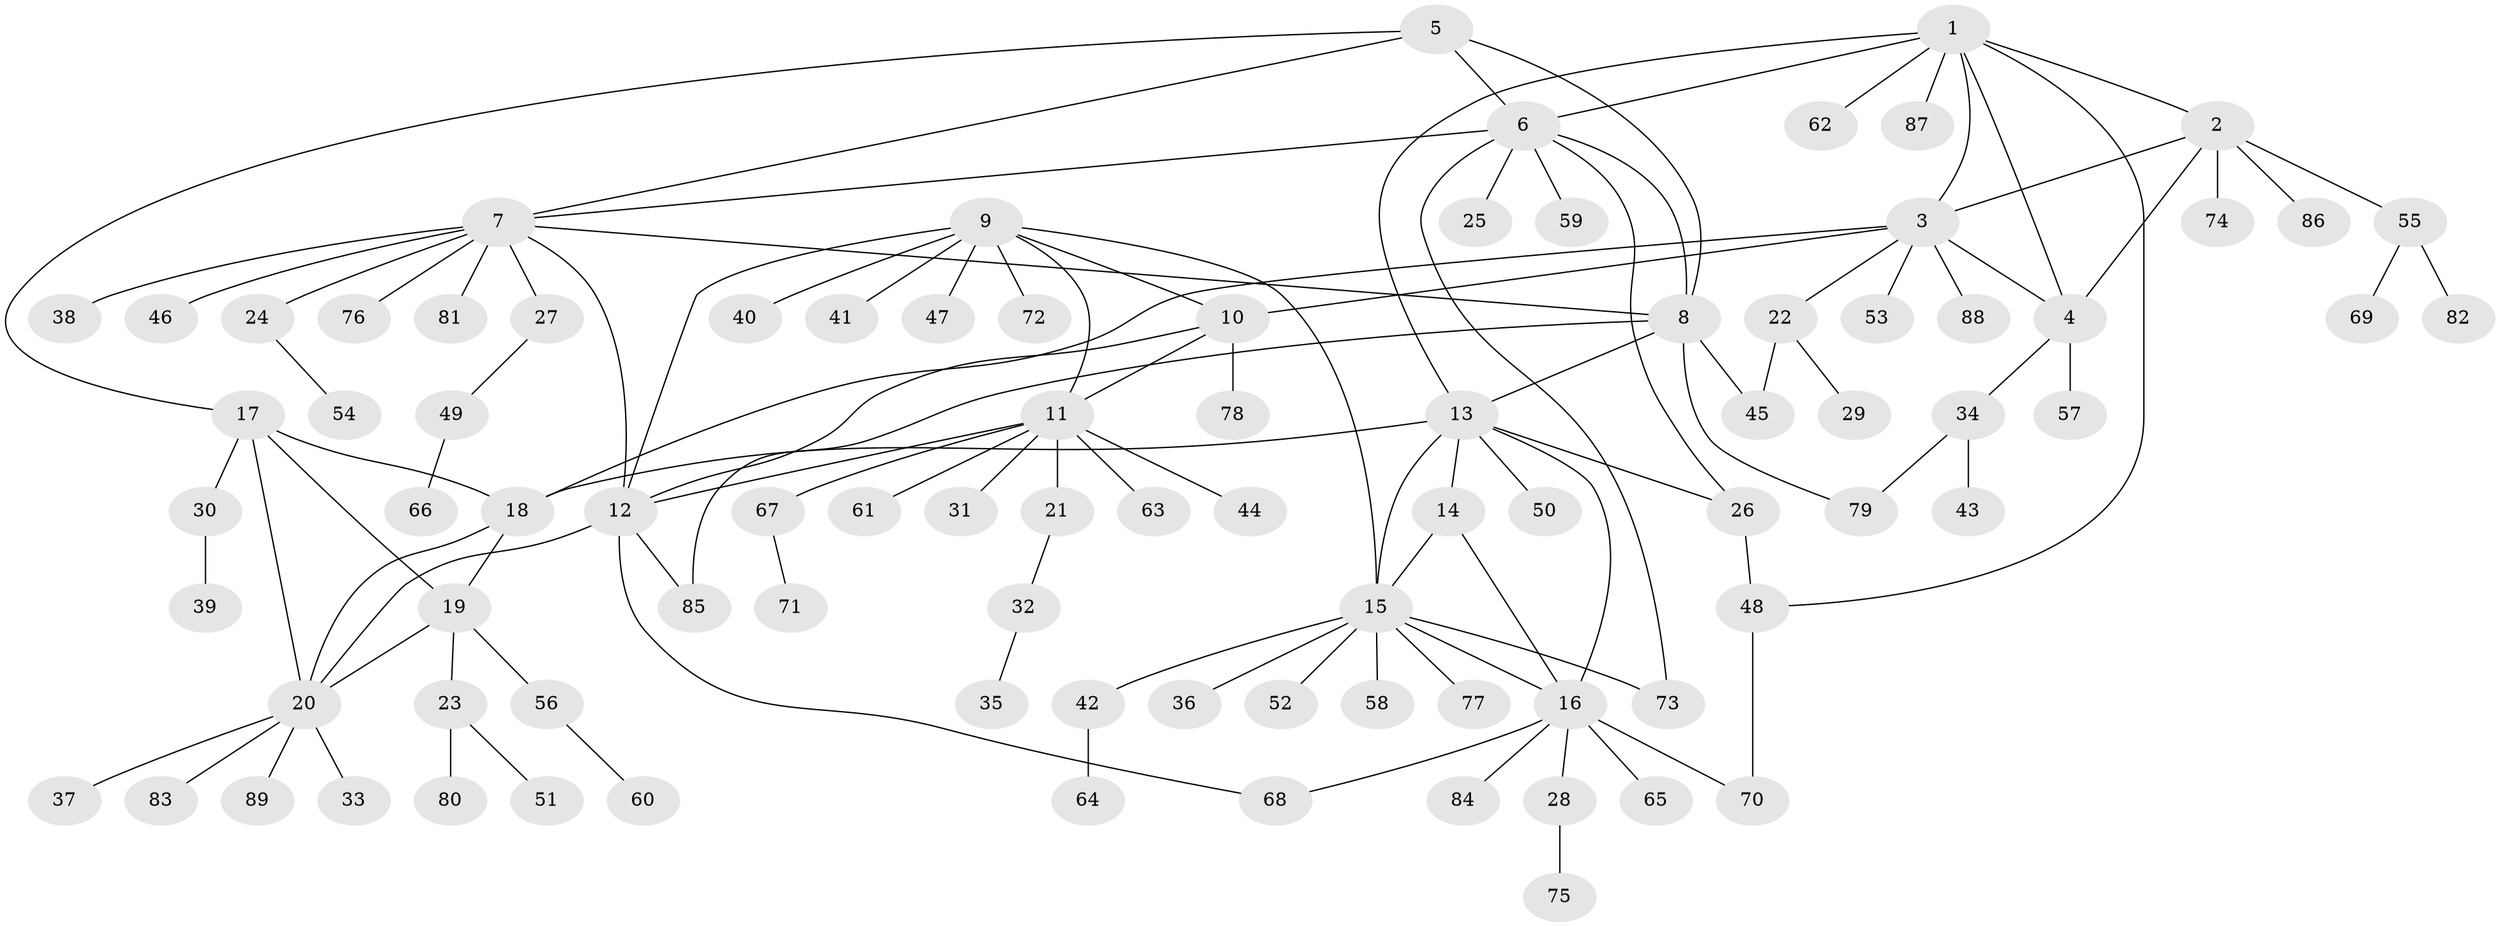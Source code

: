 // Generated by graph-tools (version 1.1) at 2025/26/03/09/25 03:26:39]
// undirected, 89 vertices, 117 edges
graph export_dot {
graph [start="1"]
  node [color=gray90,style=filled];
  1;
  2;
  3;
  4;
  5;
  6;
  7;
  8;
  9;
  10;
  11;
  12;
  13;
  14;
  15;
  16;
  17;
  18;
  19;
  20;
  21;
  22;
  23;
  24;
  25;
  26;
  27;
  28;
  29;
  30;
  31;
  32;
  33;
  34;
  35;
  36;
  37;
  38;
  39;
  40;
  41;
  42;
  43;
  44;
  45;
  46;
  47;
  48;
  49;
  50;
  51;
  52;
  53;
  54;
  55;
  56;
  57;
  58;
  59;
  60;
  61;
  62;
  63;
  64;
  65;
  66;
  67;
  68;
  69;
  70;
  71;
  72;
  73;
  74;
  75;
  76;
  77;
  78;
  79;
  80;
  81;
  82;
  83;
  84;
  85;
  86;
  87;
  88;
  89;
  1 -- 2;
  1 -- 3;
  1 -- 4;
  1 -- 6;
  1 -- 13;
  1 -- 48;
  1 -- 62;
  1 -- 87;
  2 -- 3;
  2 -- 4;
  2 -- 55;
  2 -- 74;
  2 -- 86;
  3 -- 4;
  3 -- 10;
  3 -- 18;
  3 -- 22;
  3 -- 53;
  3 -- 88;
  4 -- 34;
  4 -- 57;
  5 -- 6;
  5 -- 7;
  5 -- 8;
  5 -- 17;
  6 -- 7;
  6 -- 8;
  6 -- 25;
  6 -- 26;
  6 -- 59;
  6 -- 73;
  7 -- 8;
  7 -- 12;
  7 -- 24;
  7 -- 27;
  7 -- 38;
  7 -- 46;
  7 -- 76;
  7 -- 81;
  8 -- 13;
  8 -- 45;
  8 -- 79;
  8 -- 85;
  9 -- 10;
  9 -- 11;
  9 -- 12;
  9 -- 15;
  9 -- 40;
  9 -- 41;
  9 -- 47;
  9 -- 72;
  10 -- 11;
  10 -- 12;
  10 -- 78;
  11 -- 12;
  11 -- 21;
  11 -- 31;
  11 -- 44;
  11 -- 61;
  11 -- 63;
  11 -- 67;
  12 -- 20;
  12 -- 68;
  12 -- 85;
  13 -- 14;
  13 -- 15;
  13 -- 16;
  13 -- 18;
  13 -- 26;
  13 -- 50;
  14 -- 15;
  14 -- 16;
  15 -- 16;
  15 -- 36;
  15 -- 42;
  15 -- 52;
  15 -- 58;
  15 -- 73;
  15 -- 77;
  16 -- 28;
  16 -- 65;
  16 -- 68;
  16 -- 70;
  16 -- 84;
  17 -- 18;
  17 -- 19;
  17 -- 20;
  17 -- 30;
  18 -- 19;
  18 -- 20;
  19 -- 20;
  19 -- 23;
  19 -- 56;
  20 -- 33;
  20 -- 37;
  20 -- 83;
  20 -- 89;
  21 -- 32;
  22 -- 29;
  22 -- 45;
  23 -- 51;
  23 -- 80;
  24 -- 54;
  26 -- 48;
  27 -- 49;
  28 -- 75;
  30 -- 39;
  32 -- 35;
  34 -- 43;
  34 -- 79;
  42 -- 64;
  48 -- 70;
  49 -- 66;
  55 -- 69;
  55 -- 82;
  56 -- 60;
  67 -- 71;
}
